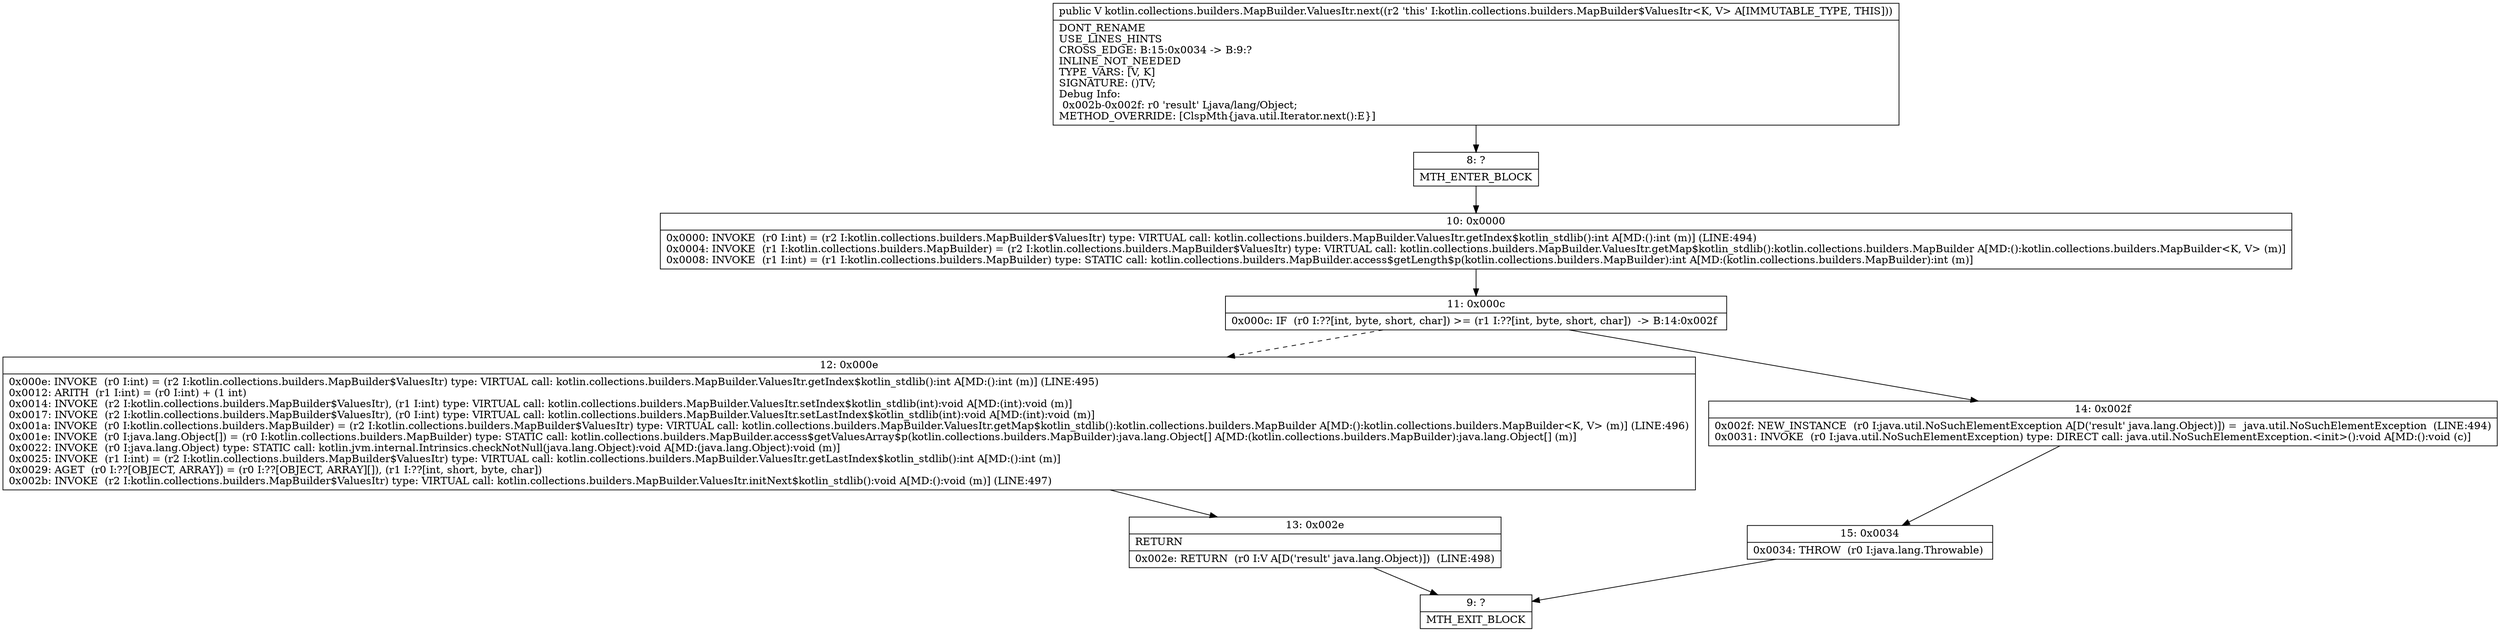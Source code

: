 digraph "CFG forkotlin.collections.builders.MapBuilder.ValuesItr.next()Ljava\/lang\/Object;" {
Node_8 [shape=record,label="{8\:\ ?|MTH_ENTER_BLOCK\l}"];
Node_10 [shape=record,label="{10\:\ 0x0000|0x0000: INVOKE  (r0 I:int) = (r2 I:kotlin.collections.builders.MapBuilder$ValuesItr) type: VIRTUAL call: kotlin.collections.builders.MapBuilder.ValuesItr.getIndex$kotlin_stdlib():int A[MD:():int (m)] (LINE:494)\l0x0004: INVOKE  (r1 I:kotlin.collections.builders.MapBuilder) = (r2 I:kotlin.collections.builders.MapBuilder$ValuesItr) type: VIRTUAL call: kotlin.collections.builders.MapBuilder.ValuesItr.getMap$kotlin_stdlib():kotlin.collections.builders.MapBuilder A[MD:():kotlin.collections.builders.MapBuilder\<K, V\> (m)]\l0x0008: INVOKE  (r1 I:int) = (r1 I:kotlin.collections.builders.MapBuilder) type: STATIC call: kotlin.collections.builders.MapBuilder.access$getLength$p(kotlin.collections.builders.MapBuilder):int A[MD:(kotlin.collections.builders.MapBuilder):int (m)]\l}"];
Node_11 [shape=record,label="{11\:\ 0x000c|0x000c: IF  (r0 I:??[int, byte, short, char]) \>= (r1 I:??[int, byte, short, char])  \-\> B:14:0x002f \l}"];
Node_12 [shape=record,label="{12\:\ 0x000e|0x000e: INVOKE  (r0 I:int) = (r2 I:kotlin.collections.builders.MapBuilder$ValuesItr) type: VIRTUAL call: kotlin.collections.builders.MapBuilder.ValuesItr.getIndex$kotlin_stdlib():int A[MD:():int (m)] (LINE:495)\l0x0012: ARITH  (r1 I:int) = (r0 I:int) + (1 int) \l0x0014: INVOKE  (r2 I:kotlin.collections.builders.MapBuilder$ValuesItr), (r1 I:int) type: VIRTUAL call: kotlin.collections.builders.MapBuilder.ValuesItr.setIndex$kotlin_stdlib(int):void A[MD:(int):void (m)]\l0x0017: INVOKE  (r2 I:kotlin.collections.builders.MapBuilder$ValuesItr), (r0 I:int) type: VIRTUAL call: kotlin.collections.builders.MapBuilder.ValuesItr.setLastIndex$kotlin_stdlib(int):void A[MD:(int):void (m)]\l0x001a: INVOKE  (r0 I:kotlin.collections.builders.MapBuilder) = (r2 I:kotlin.collections.builders.MapBuilder$ValuesItr) type: VIRTUAL call: kotlin.collections.builders.MapBuilder.ValuesItr.getMap$kotlin_stdlib():kotlin.collections.builders.MapBuilder A[MD:():kotlin.collections.builders.MapBuilder\<K, V\> (m)] (LINE:496)\l0x001e: INVOKE  (r0 I:java.lang.Object[]) = (r0 I:kotlin.collections.builders.MapBuilder) type: STATIC call: kotlin.collections.builders.MapBuilder.access$getValuesArray$p(kotlin.collections.builders.MapBuilder):java.lang.Object[] A[MD:(kotlin.collections.builders.MapBuilder):java.lang.Object[] (m)]\l0x0022: INVOKE  (r0 I:java.lang.Object) type: STATIC call: kotlin.jvm.internal.Intrinsics.checkNotNull(java.lang.Object):void A[MD:(java.lang.Object):void (m)]\l0x0025: INVOKE  (r1 I:int) = (r2 I:kotlin.collections.builders.MapBuilder$ValuesItr) type: VIRTUAL call: kotlin.collections.builders.MapBuilder.ValuesItr.getLastIndex$kotlin_stdlib():int A[MD:():int (m)]\l0x0029: AGET  (r0 I:??[OBJECT, ARRAY]) = (r0 I:??[OBJECT, ARRAY][]), (r1 I:??[int, short, byte, char]) \l0x002b: INVOKE  (r2 I:kotlin.collections.builders.MapBuilder$ValuesItr) type: VIRTUAL call: kotlin.collections.builders.MapBuilder.ValuesItr.initNext$kotlin_stdlib():void A[MD:():void (m)] (LINE:497)\l}"];
Node_13 [shape=record,label="{13\:\ 0x002e|RETURN\l|0x002e: RETURN  (r0 I:V A[D('result' java.lang.Object)])  (LINE:498)\l}"];
Node_9 [shape=record,label="{9\:\ ?|MTH_EXIT_BLOCK\l}"];
Node_14 [shape=record,label="{14\:\ 0x002f|0x002f: NEW_INSTANCE  (r0 I:java.util.NoSuchElementException A[D('result' java.lang.Object)]) =  java.util.NoSuchElementException  (LINE:494)\l0x0031: INVOKE  (r0 I:java.util.NoSuchElementException) type: DIRECT call: java.util.NoSuchElementException.\<init\>():void A[MD:():void (c)]\l}"];
Node_15 [shape=record,label="{15\:\ 0x0034|0x0034: THROW  (r0 I:java.lang.Throwable) \l}"];
MethodNode[shape=record,label="{public V kotlin.collections.builders.MapBuilder.ValuesItr.next((r2 'this' I:kotlin.collections.builders.MapBuilder$ValuesItr\<K, V\> A[IMMUTABLE_TYPE, THIS]))  | DONT_RENAME\lUSE_LINES_HINTS\lCROSS_EDGE: B:15:0x0034 \-\> B:9:?\lINLINE_NOT_NEEDED\lTYPE_VARS: [V, K]\lSIGNATURE: ()TV;\lDebug Info:\l  0x002b\-0x002f: r0 'result' Ljava\/lang\/Object;\lMETHOD_OVERRIDE: [ClspMth\{java.util.Iterator.next():E\}]\l}"];
MethodNode -> Node_8;Node_8 -> Node_10;
Node_10 -> Node_11;
Node_11 -> Node_12[style=dashed];
Node_11 -> Node_14;
Node_12 -> Node_13;
Node_13 -> Node_9;
Node_14 -> Node_15;
Node_15 -> Node_9;
}

